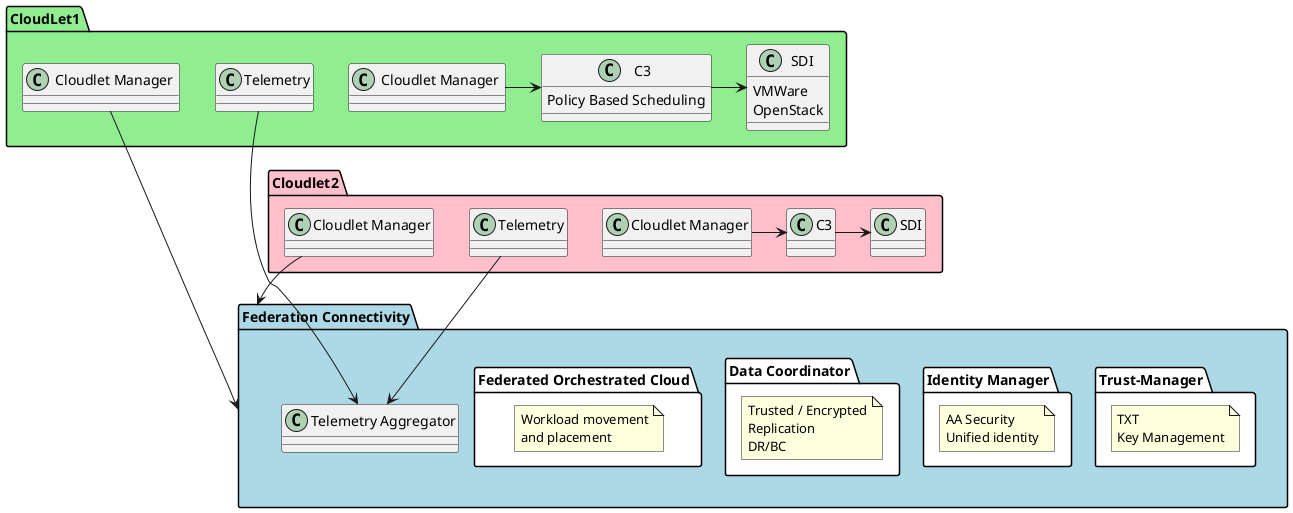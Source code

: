 @startuml

package CloudLet1 #lightgreen {
    class " Cloudlet Manager " as CM1
    class " C3 " {
        Policy Based Scheduling
    }
    class " SDI " {
        VMWare
        OpenStack
    }
    class "Telemetry" as T1
    " C3 " -> " SDI "
    " Cloudlet Manager " -> " C3 "
}

package "Federation Connectivity" as FC #lightblue {
    class "Telemetry Aggregator" as TA
    package "Trust-Manager" #ffffff {
      note as N1
      TXT
      Key Management
      end note
    }
    package "Identity Manager" #ffffff {
      note as N2
      AA Security
      Unified identity
      end note
    }
    package "Data Coordinator" #ffffff {
      note as N3
      Trusted / Encrypted
      Replication
      DR/BC
      end note
    }
    package "Federated Orchestrated Cloud" #ffffff {
      note as N4
         Workload movement
         and placement
      end note
    }
}


package Cloudlet2 #pink {
    class "SDI"
    class "C3"
    class "Cloudlet Manager" as CM2
    class "Telemetry" as T2

    "C3" -> "SDI"
    "Cloudlet Manager" -> "C3"
}

T1 --> TA
T2 --> TA
CM1 ---> FC
CM2 --> FC

@enduml

